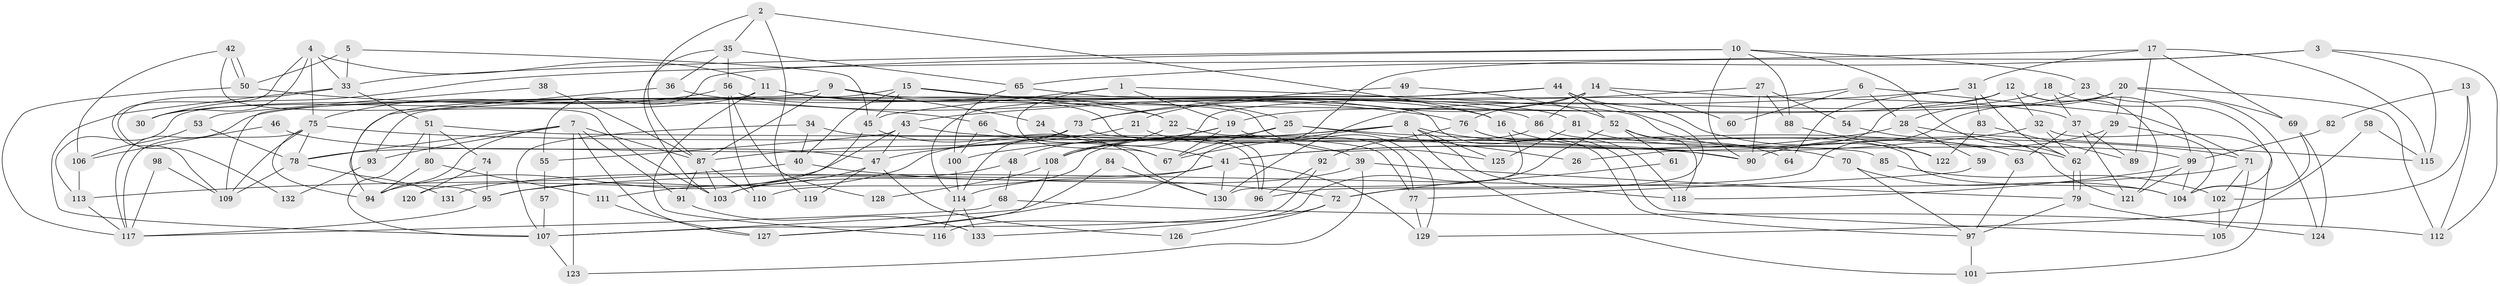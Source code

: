 // coarse degree distribution, {7: 0.10989010989010989, 4: 0.13186813186813187, 6: 0.15384615384615385, 9: 0.02197802197802198, 3: 0.2087912087912088, 10: 0.01098901098901099, 8: 0.0989010989010989, 5: 0.12087912087912088, 2: 0.14285714285714285}
// Generated by graph-tools (version 1.1) at 2025/23/03/03/25 07:23:58]
// undirected, 133 vertices, 266 edges
graph export_dot {
graph [start="1"]
  node [color=gray90,style=filled];
  1;
  2;
  3;
  4;
  5;
  6;
  7;
  8;
  9;
  10;
  11;
  12;
  13;
  14;
  15;
  16;
  17;
  18;
  19;
  20;
  21;
  22;
  23;
  24;
  25;
  26;
  27;
  28;
  29;
  30;
  31;
  32;
  33;
  34;
  35;
  36;
  37;
  38;
  39;
  40;
  41;
  42;
  43;
  44;
  45;
  46;
  47;
  48;
  49;
  50;
  51;
  52;
  53;
  54;
  55;
  56;
  57;
  58;
  59;
  60;
  61;
  62;
  63;
  64;
  65;
  66;
  67;
  68;
  69;
  70;
  71;
  72;
  73;
  74;
  75;
  76;
  77;
  78;
  79;
  80;
  81;
  82;
  83;
  84;
  85;
  86;
  87;
  88;
  89;
  90;
  91;
  92;
  93;
  94;
  95;
  96;
  97;
  98;
  99;
  100;
  101;
  102;
  103;
  104;
  105;
  106;
  107;
  108;
  109;
  110;
  111;
  112;
  113;
  114;
  115;
  116;
  117;
  118;
  119;
  120;
  121;
  122;
  123;
  124;
  125;
  126;
  127;
  128;
  129;
  130;
  131;
  132;
  133;
  1 -- 19;
  1 -- 67;
  1 -- 45;
  1 -- 122;
  2 -- 87;
  2 -- 16;
  2 -- 35;
  2 -- 119;
  3 -- 112;
  3 -- 115;
  3 -- 65;
  3 -- 127;
  4 -- 11;
  4 -- 75;
  4 -- 30;
  4 -- 33;
  4 -- 109;
  5 -- 45;
  5 -- 50;
  5 -- 33;
  6 -- 71;
  6 -- 108;
  6 -- 28;
  6 -- 60;
  7 -- 127;
  7 -- 94;
  7 -- 78;
  7 -- 87;
  7 -- 91;
  7 -- 93;
  7 -- 123;
  8 -- 100;
  8 -- 90;
  8 -- 67;
  8 -- 101;
  8 -- 108;
  8 -- 118;
  8 -- 125;
  9 -- 97;
  9 -- 109;
  9 -- 24;
  9 -- 87;
  10 -- 62;
  10 -- 33;
  10 -- 23;
  10 -- 55;
  10 -- 88;
  10 -- 90;
  11 -- 113;
  11 -- 30;
  11 -- 16;
  11 -- 22;
  11 -- 116;
  11 -- 125;
  12 -- 121;
  12 -- 99;
  12 -- 19;
  12 -- 26;
  12 -- 32;
  13 -- 112;
  13 -- 102;
  13 -- 82;
  14 -- 76;
  14 -- 86;
  14 -- 21;
  14 -- 37;
  14 -- 60;
  15 -- 45;
  15 -- 86;
  15 -- 22;
  15 -- 25;
  15 -- 40;
  15 -- 94;
  16 -- 70;
  16 -- 130;
  17 -- 89;
  17 -- 31;
  17 -- 30;
  17 -- 69;
  17 -- 115;
  18 -- 104;
  18 -- 130;
  18 -- 37;
  19 -- 67;
  19 -- 47;
  19 -- 48;
  19 -- 129;
  20 -- 29;
  20 -- 69;
  20 -- 96;
  20 -- 112;
  20 -- 117;
  21 -- 87;
  21 -- 39;
  22 -- 77;
  22 -- 108;
  23 -- 28;
  23 -- 124;
  24 -- 41;
  25 -- 67;
  25 -- 26;
  25 -- 62;
  25 -- 111;
  27 -- 73;
  27 -- 90;
  27 -- 54;
  27 -- 88;
  28 -- 41;
  28 -- 59;
  28 -- 115;
  29 -- 62;
  29 -- 90;
  29 -- 104;
  31 -- 62;
  31 -- 43;
  31 -- 64;
  31 -- 83;
  32 -- 62;
  32 -- 41;
  32 -- 101;
  33 -- 51;
  33 -- 107;
  33 -- 132;
  34 -- 77;
  34 -- 107;
  34 -- 40;
  35 -- 56;
  35 -- 36;
  35 -- 65;
  35 -- 103;
  36 -- 76;
  36 -- 95;
  37 -- 63;
  37 -- 89;
  37 -- 121;
  38 -- 87;
  38 -- 53;
  39 -- 103;
  39 -- 79;
  39 -- 123;
  40 -- 72;
  40 -- 113;
  41 -- 114;
  41 -- 129;
  41 -- 130;
  41 -- 131;
  42 -- 50;
  42 -- 50;
  42 -- 103;
  42 -- 106;
  43 -- 94;
  43 -- 47;
  43 -- 55;
  43 -- 71;
  44 -- 63;
  44 -- 52;
  44 -- 72;
  44 -- 93;
  44 -- 114;
  45 -- 130;
  45 -- 120;
  46 -- 106;
  46 -- 47;
  47 -- 95;
  47 -- 119;
  47 -- 126;
  48 -- 103;
  48 -- 68;
  49 -- 52;
  49 -- 73;
  50 -- 117;
  50 -- 66;
  51 -- 107;
  51 -- 74;
  51 -- 80;
  51 -- 85;
  52 -- 116;
  52 -- 118;
  52 -- 61;
  52 -- 64;
  53 -- 78;
  53 -- 106;
  54 -- 121;
  55 -- 57;
  56 -- 75;
  56 -- 96;
  56 -- 110;
  56 -- 128;
  57 -- 107;
  58 -- 129;
  58 -- 115;
  59 -- 77;
  61 -- 72;
  62 -- 79;
  62 -- 79;
  63 -- 97;
  65 -- 81;
  65 -- 100;
  66 -- 100;
  66 -- 67;
  68 -- 117;
  68 -- 112;
  69 -- 124;
  69 -- 104;
  70 -- 104;
  70 -- 97;
  71 -- 95;
  71 -- 102;
  71 -- 105;
  72 -- 126;
  72 -- 133;
  73 -- 78;
  73 -- 114;
  73 -- 96;
  74 -- 95;
  74 -- 120;
  75 -- 94;
  75 -- 78;
  75 -- 90;
  75 -- 109;
  75 -- 117;
  76 -- 118;
  76 -- 92;
  76 -- 105;
  77 -- 129;
  78 -- 109;
  78 -- 131;
  79 -- 97;
  79 -- 124;
  80 -- 111;
  80 -- 94;
  81 -- 125;
  81 -- 99;
  82 -- 99;
  83 -- 122;
  83 -- 89;
  84 -- 107;
  84 -- 130;
  85 -- 102;
  86 -- 110;
  86 -- 104;
  87 -- 91;
  87 -- 103;
  87 -- 110;
  88 -- 122;
  91 -- 133;
  92 -- 96;
  92 -- 107;
  93 -- 132;
  95 -- 117;
  97 -- 101;
  98 -- 117;
  98 -- 109;
  99 -- 104;
  99 -- 118;
  99 -- 121;
  100 -- 114;
  102 -- 105;
  106 -- 113;
  107 -- 123;
  108 -- 127;
  108 -- 128;
  111 -- 127;
  113 -- 117;
  114 -- 133;
  114 -- 116;
}
